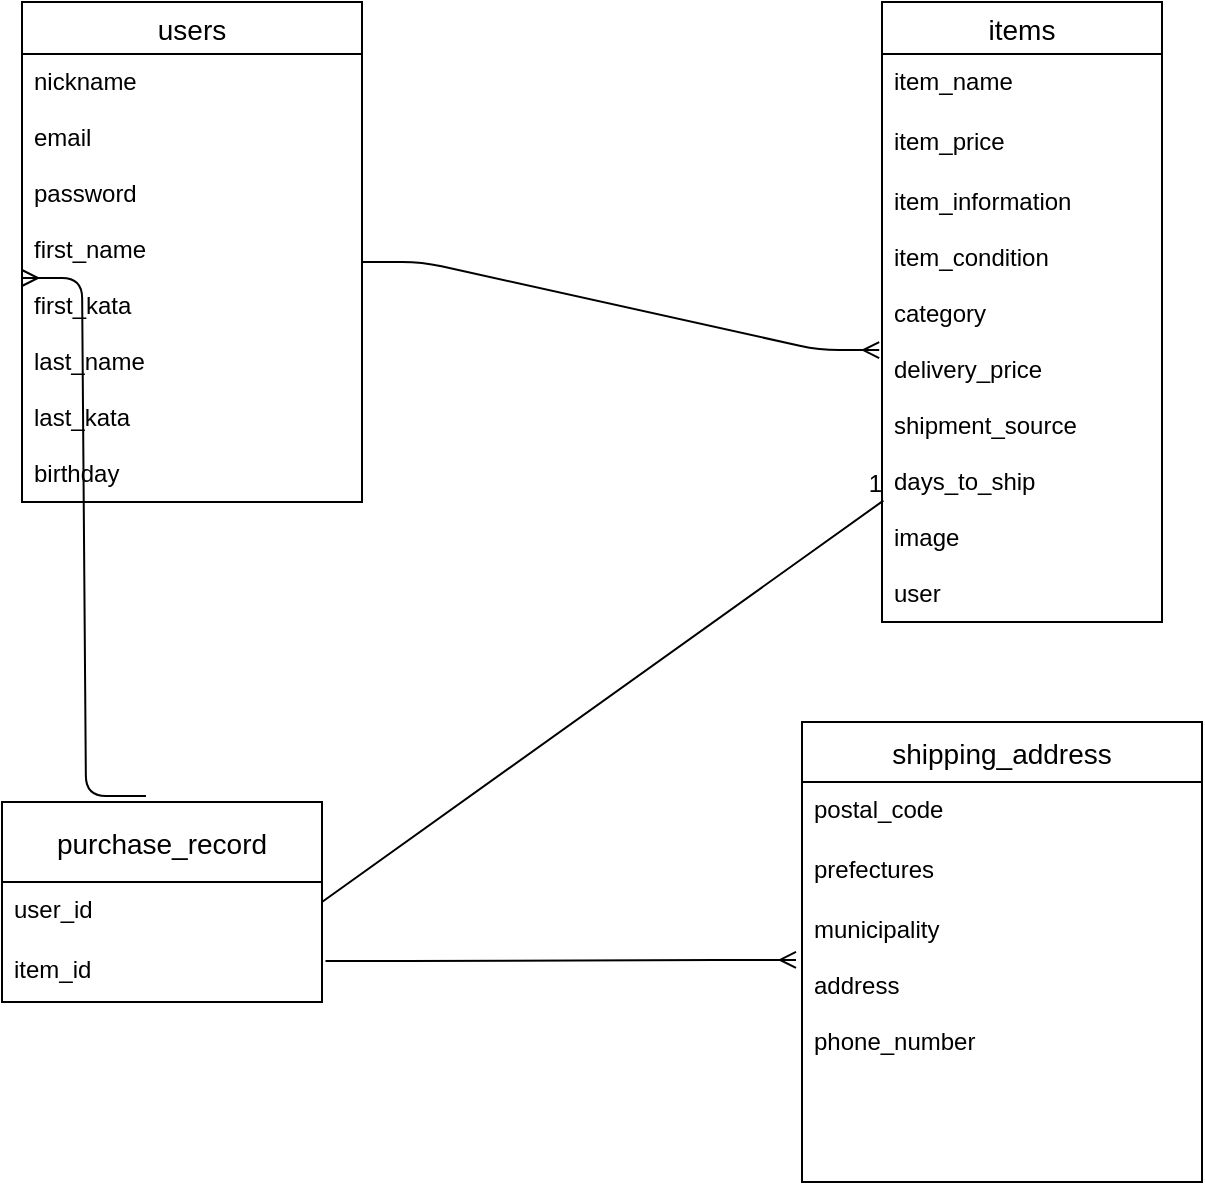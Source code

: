 <mxfile version="13.6.5">
    <diagram id="EUFu6W2maqAod7rBH1IH" name="ページ1">
        <mxGraphModel dx="259" dy="483" grid="1" gridSize="10" guides="1" tooltips="1" connect="1" arrows="1" fold="1" page="1" pageScale="1" pageWidth="827" pageHeight="1169" math="0" shadow="0">
            <root>
                <mxCell id="0"/>
                <mxCell id="1" parent="0"/>
                <mxCell id="50" value="shipping_address" style="swimlane;fontStyle=0;childLayout=stackLayout;horizontal=1;startSize=30;horizontalStack=0;resizeParent=1;resizeParentMax=0;resizeLast=0;collapsible=1;marginBottom=0;align=center;fontSize=14;" vertex="1" parent="1">
                    <mxGeometry x="480" y="400" width="200" height="230" as="geometry"/>
                </mxCell>
                <mxCell id="51" value="postal_code&#10;" style="text;strokeColor=none;fillColor=none;spacingLeft=4;spacingRight=4;overflow=hidden;rotatable=0;points=[[0,0.5],[1,0.5]];portConstraint=eastwest;fontSize=12;" vertex="1" parent="50">
                    <mxGeometry y="30" width="200" height="30" as="geometry"/>
                </mxCell>
                <mxCell id="52" value="prefectures" style="text;strokeColor=none;fillColor=none;spacingLeft=4;spacingRight=4;overflow=hidden;rotatable=0;points=[[0,0.5],[1,0.5]];portConstraint=eastwest;fontSize=12;" vertex="1" parent="50">
                    <mxGeometry y="60" width="200" height="30" as="geometry"/>
                </mxCell>
                <mxCell id="53" value="municipality&#10;&#10;address&#10;&#10;phone_number" style="text;strokeColor=none;fillColor=none;spacingLeft=4;spacingRight=4;overflow=hidden;rotatable=0;points=[[0,0.5],[1,0.5]];portConstraint=eastwest;fontSize=12;" vertex="1" parent="50">
                    <mxGeometry y="90" width="200" height="140" as="geometry"/>
                </mxCell>
                <mxCell id="28" value="users" style="swimlane;fontStyle=0;childLayout=stackLayout;horizontal=1;startSize=26;horizontalStack=0;resizeParent=1;resizeParentMax=0;resizeLast=0;collapsible=1;marginBottom=0;align=center;fontSize=14;" vertex="1" parent="1">
                    <mxGeometry x="90" y="40" width="170" height="250" as="geometry"/>
                </mxCell>
                <mxCell id="29" value="nickname&#10;&#10;email&#10;&#10;password&#10;&#10;first_name&#10;&#10;first_kata&#10;&#10;last_name&#10;&#10;last_kata&#10;&#10;birthday&#10;&#10;" style="text;strokeColor=none;fillColor=none;spacingLeft=4;spacingRight=4;overflow=hidden;rotatable=0;points=[[0,0.5],[1,0.5]];portConstraint=eastwest;fontSize=12;" vertex="1" parent="28">
                    <mxGeometry y="26" width="170" height="224" as="geometry"/>
                </mxCell>
                <mxCell id="71" value="" style="edgeStyle=entityRelationEdgeStyle;fontSize=12;html=1;endArrow=ERmany;entryX=-0.01;entryY=0.393;entryDx=0;entryDy=0;entryPerimeter=0;" edge="1" parent="1" target="36">
                    <mxGeometry width="100" height="100" relative="1" as="geometry">
                        <mxPoint x="260" y="170" as="sourcePoint"/>
                        <mxPoint x="360" y="70" as="targetPoint"/>
                    </mxGeometry>
                </mxCell>
                <mxCell id="72" value="" style="edgeStyle=entityRelationEdgeStyle;fontSize=12;html=1;endArrow=ERmany;entryX=0;entryY=0.5;entryDx=0;entryDy=0;exitX=0.45;exitY=-0.03;exitDx=0;exitDy=0;exitPerimeter=0;" edge="1" parent="1" source="41" target="29">
                    <mxGeometry width="100" height="100" relative="1" as="geometry">
                        <mxPoint x="260" y="470" as="sourcePoint"/>
                        <mxPoint x="360" y="370" as="targetPoint"/>
                    </mxGeometry>
                </mxCell>
                <mxCell id="73" value="" style="endArrow=none;html=1;rounded=0;entryX=0.005;entryY=0.729;entryDx=0;entryDy=0;entryPerimeter=0;exitX=1;exitY=0.5;exitDx=0;exitDy=0;" edge="1" parent="1" source="41" target="36">
                    <mxGeometry relative="1" as="geometry">
                        <mxPoint x="170" y="320" as="sourcePoint"/>
                        <mxPoint x="330" y="320" as="targetPoint"/>
                        <Array as="points"/>
                    </mxGeometry>
                </mxCell>
                <mxCell id="74" value="1" style="resizable=0;html=1;align=right;verticalAlign=bottom;" connectable="0" vertex="1" parent="73">
                    <mxGeometry x="1" relative="1" as="geometry"/>
                </mxCell>
                <mxCell id="75" value="" style="edgeStyle=entityRelationEdgeStyle;fontSize=12;html=1;endArrow=ERmany;entryX=-0.015;entryY=0.207;entryDx=0;entryDy=0;entryPerimeter=0;exitX=1.011;exitY=0.317;exitDx=0;exitDy=0;exitPerimeter=0;" edge="1" parent="1" source="44" target="53">
                    <mxGeometry width="100" height="100" relative="1" as="geometry">
                        <mxPoint x="260" y="490" as="sourcePoint"/>
                        <mxPoint x="360" y="390" as="targetPoint"/>
                    </mxGeometry>
                </mxCell>
                <mxCell id="33" value="items" style="swimlane;fontStyle=0;childLayout=stackLayout;horizontal=1;startSize=26;horizontalStack=0;resizeParent=1;resizeParentMax=0;resizeLast=0;collapsible=1;marginBottom=0;align=center;fontSize=14;" vertex="1" parent="1">
                    <mxGeometry x="520" y="40" width="140" height="310" as="geometry"/>
                </mxCell>
                <mxCell id="34" value="item_name&#10;" style="text;strokeColor=none;fillColor=none;spacingLeft=4;spacingRight=4;overflow=hidden;rotatable=0;points=[[0,0.5],[1,0.5]];portConstraint=eastwest;fontSize=12;" vertex="1" parent="33">
                    <mxGeometry y="26" width="140" height="30" as="geometry"/>
                </mxCell>
                <mxCell id="35" value="item_price&#10;&#10;" style="text;strokeColor=none;fillColor=none;spacingLeft=4;spacingRight=4;overflow=hidden;rotatable=0;points=[[0,0.5],[1,0.5]];portConstraint=eastwest;fontSize=12;" vertex="1" parent="33">
                    <mxGeometry y="56" width="140" height="30" as="geometry"/>
                </mxCell>
                <mxCell id="36" value="item_information&#10;&#10;item_condition&#10;&#10;category&#10;&#10;delivery_price&#10;&#10;shipment_source&#10;&#10;days_to_ship&#10;&#10;image&#10;&#10;user&#10;" style="text;strokeColor=none;fillColor=none;spacingLeft=4;spacingRight=4;overflow=hidden;rotatable=0;points=[[0,0.5],[1,0.5]];portConstraint=eastwest;fontSize=12;" vertex="1" parent="33">
                    <mxGeometry y="86" width="140" height="224" as="geometry"/>
                </mxCell>
                <mxCell id="41" value="purchase_record" style="swimlane;fontStyle=0;childLayout=stackLayout;horizontal=1;startSize=40;horizontalStack=0;resizeParent=1;resizeParentMax=0;resizeLast=0;collapsible=1;marginBottom=0;align=center;fontSize=14;" vertex="1" parent="1">
                    <mxGeometry x="80" y="440" width="160" height="100" as="geometry"/>
                </mxCell>
                <mxCell id="43" value="user_id&#10;" style="text;strokeColor=none;fillColor=none;spacingLeft=4;spacingRight=4;overflow=hidden;rotatable=0;points=[[0,0.5],[1,0.5]];portConstraint=eastwest;fontSize=12;" vertex="1" parent="41">
                    <mxGeometry y="40" width="160" height="30" as="geometry"/>
                </mxCell>
                <mxCell id="44" value="item_id&#10;&#10;" style="text;strokeColor=none;fillColor=none;spacingLeft=4;spacingRight=4;overflow=hidden;rotatable=0;points=[[0,0.5],[1,0.5]];portConstraint=eastwest;fontSize=12;" vertex="1" parent="41">
                    <mxGeometry y="70" width="160" height="30" as="geometry"/>
                </mxCell>
            </root>
        </mxGraphModel>
    </diagram>
</mxfile>